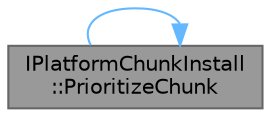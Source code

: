 digraph "IPlatformChunkInstall::PrioritizeChunk"
{
 // INTERACTIVE_SVG=YES
 // LATEX_PDF_SIZE
  bgcolor="transparent";
  edge [fontname=Helvetica,fontsize=10,labelfontname=Helvetica,labelfontsize=10];
  node [fontname=Helvetica,fontsize=10,shape=box,height=0.2,width=0.4];
  rankdir="LR";
  Node1 [id="Node000001",label="IPlatformChunkInstall\l::PrioritizeChunk",height=0.2,width=0.4,color="gray40", fillcolor="grey60", style="filled", fontcolor="black",tooltip="Hint to the installer that we would like to prioritize a specific chunk."];
  Node1 -> Node1 [id="edge1_Node000001_Node000001",color="steelblue1",style="solid",tooltip=" "];
}
